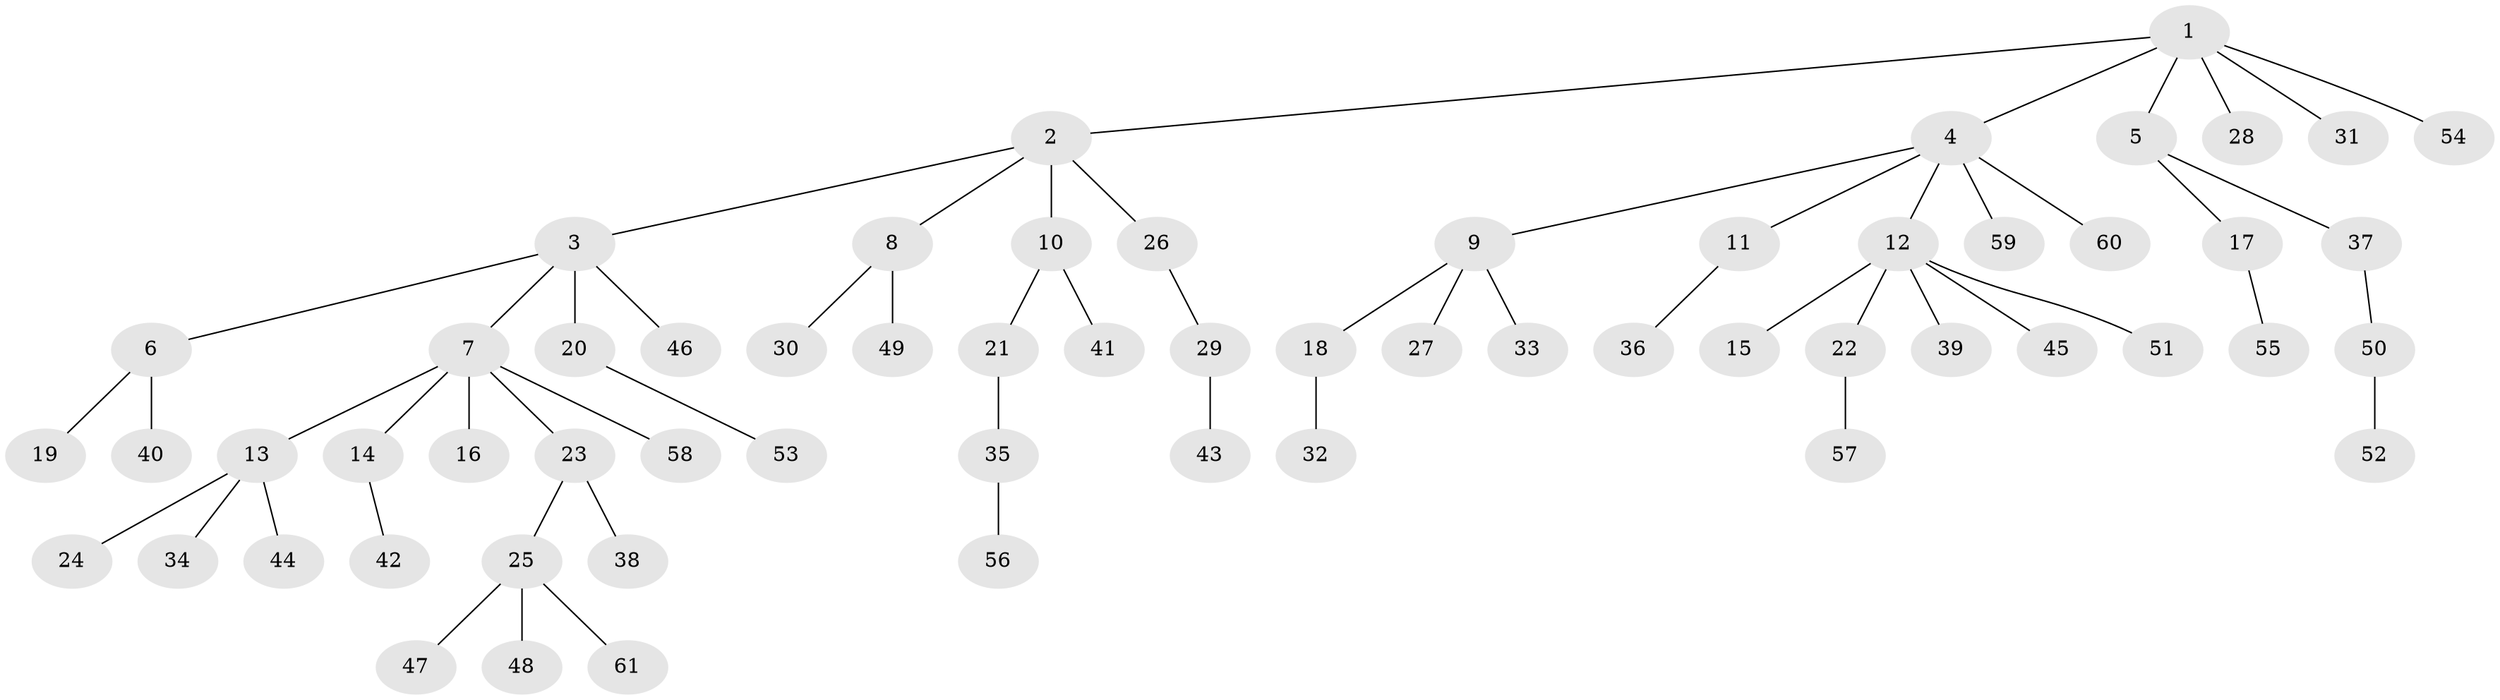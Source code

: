 // coarse degree distribution, {1: 0.7777777777777778, 2: 0.16666666666666666, 26: 0.027777777777777776, 4: 0.027777777777777776}
// Generated by graph-tools (version 1.1) at 2025/56/03/04/25 21:56:38]
// undirected, 61 vertices, 60 edges
graph export_dot {
graph [start="1"]
  node [color=gray90,style=filled];
  1;
  2;
  3;
  4;
  5;
  6;
  7;
  8;
  9;
  10;
  11;
  12;
  13;
  14;
  15;
  16;
  17;
  18;
  19;
  20;
  21;
  22;
  23;
  24;
  25;
  26;
  27;
  28;
  29;
  30;
  31;
  32;
  33;
  34;
  35;
  36;
  37;
  38;
  39;
  40;
  41;
  42;
  43;
  44;
  45;
  46;
  47;
  48;
  49;
  50;
  51;
  52;
  53;
  54;
  55;
  56;
  57;
  58;
  59;
  60;
  61;
  1 -- 2;
  1 -- 4;
  1 -- 5;
  1 -- 28;
  1 -- 31;
  1 -- 54;
  2 -- 3;
  2 -- 8;
  2 -- 10;
  2 -- 26;
  3 -- 6;
  3 -- 7;
  3 -- 20;
  3 -- 46;
  4 -- 9;
  4 -- 11;
  4 -- 12;
  4 -- 59;
  4 -- 60;
  5 -- 17;
  5 -- 37;
  6 -- 19;
  6 -- 40;
  7 -- 13;
  7 -- 14;
  7 -- 16;
  7 -- 23;
  7 -- 58;
  8 -- 30;
  8 -- 49;
  9 -- 18;
  9 -- 27;
  9 -- 33;
  10 -- 21;
  10 -- 41;
  11 -- 36;
  12 -- 15;
  12 -- 22;
  12 -- 39;
  12 -- 45;
  12 -- 51;
  13 -- 24;
  13 -- 34;
  13 -- 44;
  14 -- 42;
  17 -- 55;
  18 -- 32;
  20 -- 53;
  21 -- 35;
  22 -- 57;
  23 -- 25;
  23 -- 38;
  25 -- 47;
  25 -- 48;
  25 -- 61;
  26 -- 29;
  29 -- 43;
  35 -- 56;
  37 -- 50;
  50 -- 52;
}
